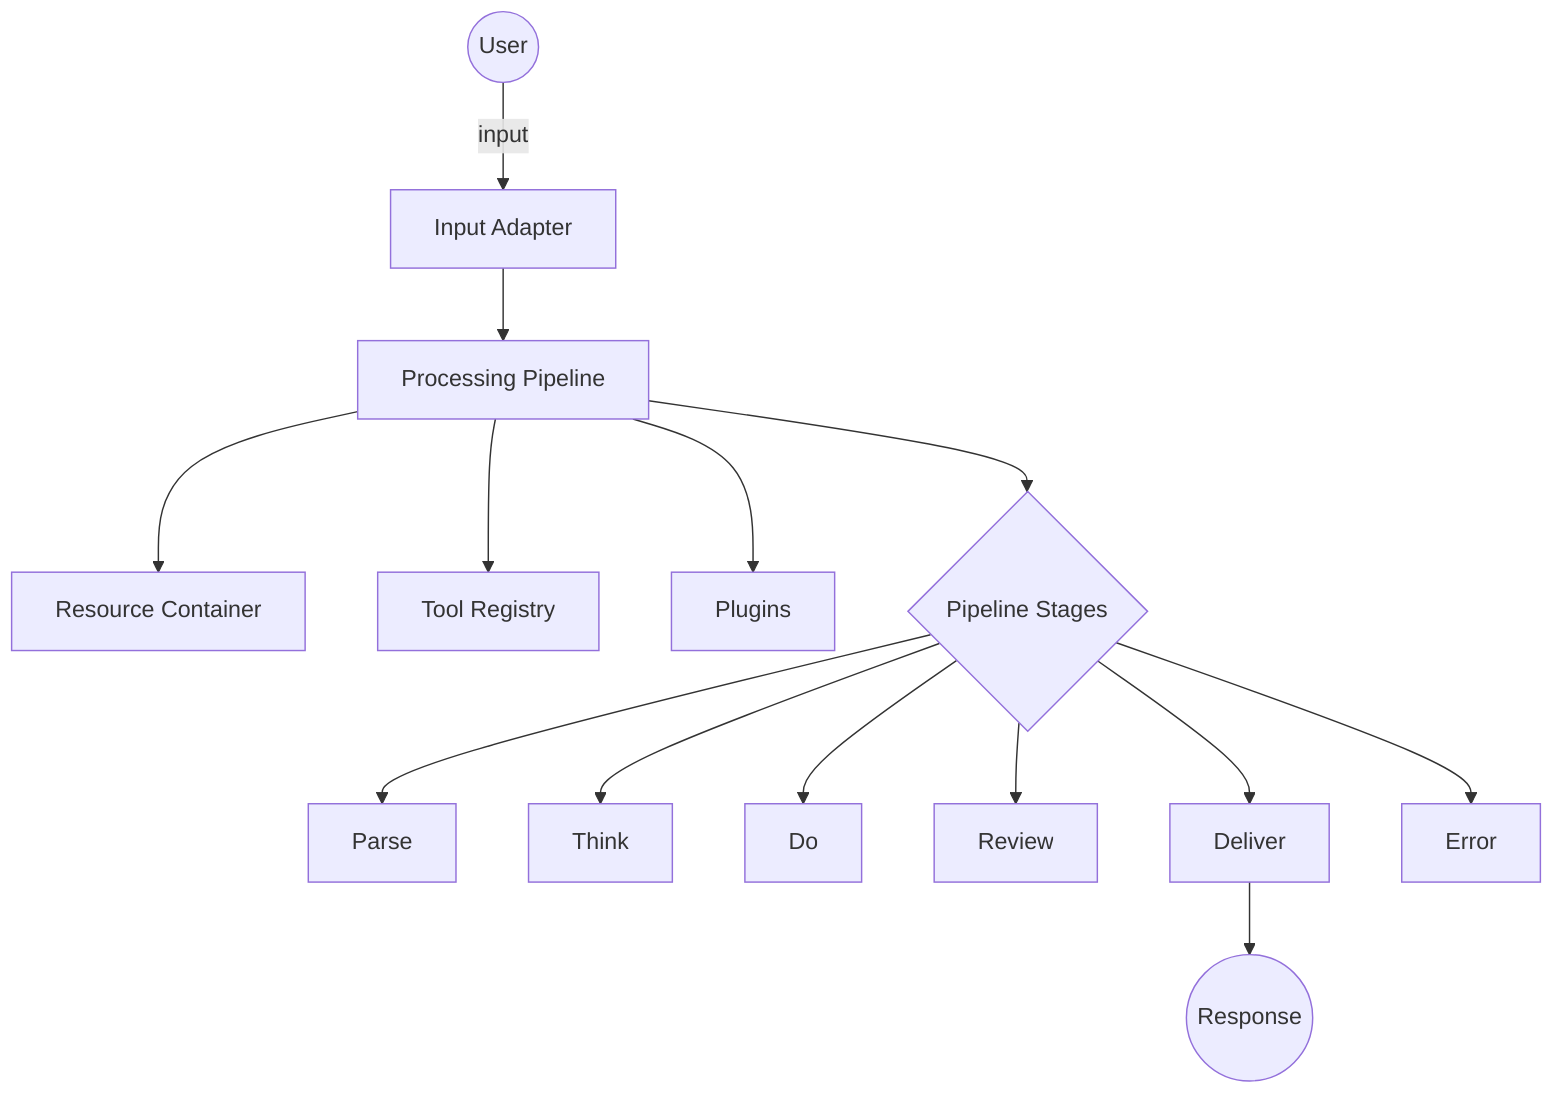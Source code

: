 flowchart TD
    User((User)) --> |input| Adapter[Input Adapter]
    Adapter --> Pipeline[Processing Pipeline]
    Pipeline --> Resources[Resource Container]
    Pipeline --> Tools[Tool Registry]
    Pipeline --> Plugins[Plugins]
    Pipeline --> Stages{Pipeline Stages}
    Stages --> Parse[Parse]
    Stages --> Think[Think]
    Stages --> Do[Do]
    Stages --> Review[Review]
    Stages --> Deliver[Deliver]
    Stages --> Error[Error]
    Deliver --> Output((Response))
